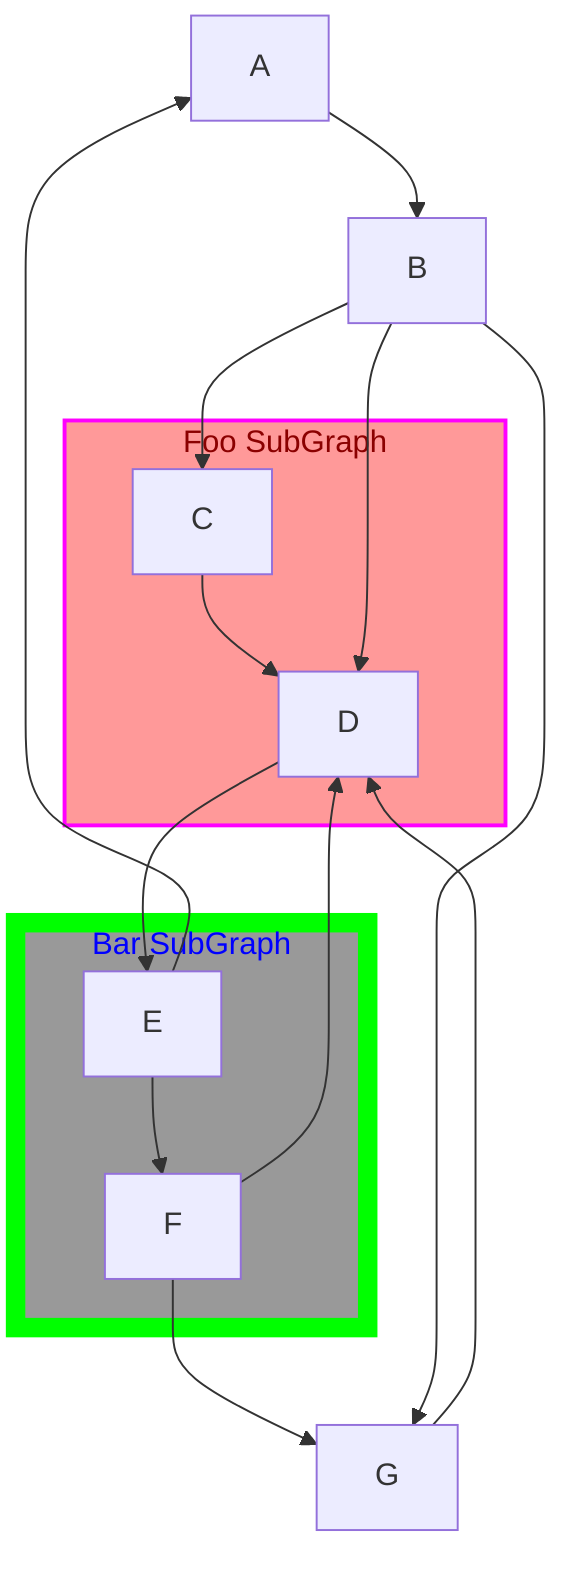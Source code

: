 graph TB
    A
    B
    subgraph foo[Foo SubGraph]
      C
      D
    end
    subgraph bar[Bar SubGraph]
      E
      F
    end
    G

    A-->B
    B-->C
    C-->D
    B-->D
    D-->E
    E-->A
    E-->F
    F-->D
    F-->G
    B-->G
    G-->D

    style foo fill:#F99,stroke-width:2px,stroke:#F0F,color:darkred
    style bar fill:#999,stroke-width:10px,stroke:#0F0,color:blue